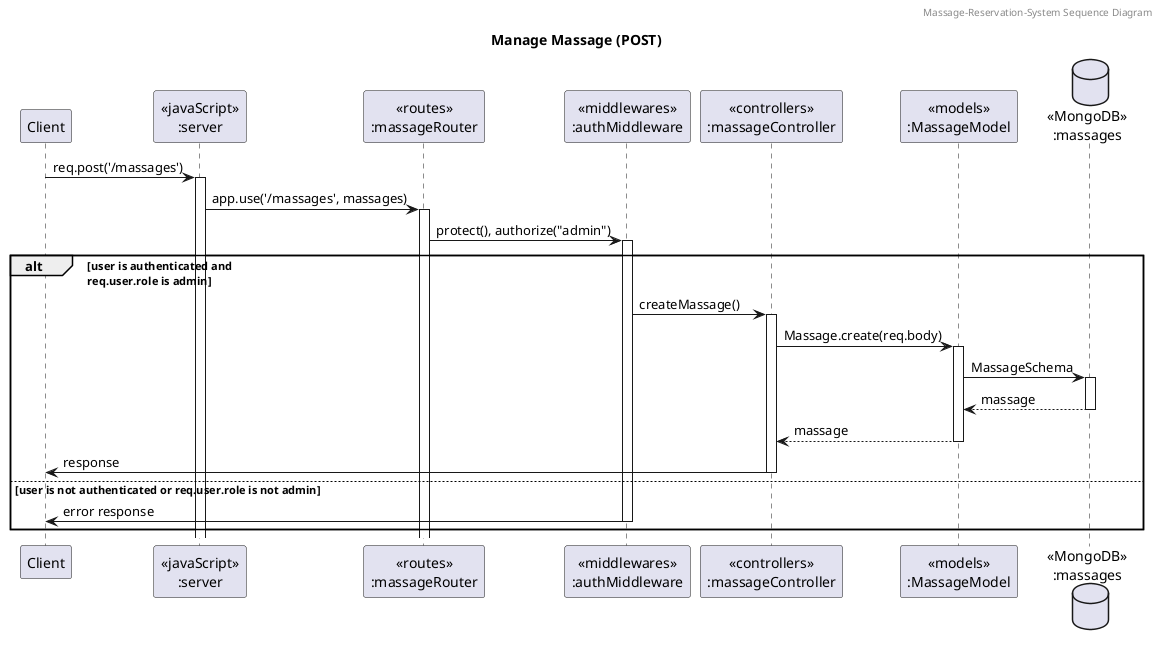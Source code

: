 @startuml Manage Massage (POST)

header Massage-Reservation-System Sequence Diagram
title "Manage Massage (POST)"

participant "Client" as client
participant "<<javaScript>>\n:server" as server
participant "<<routes>>\n:massageRouter" as massageRouter
participant "<<middlewares>>\n:authMiddleware" as authMiddleware
participant "<<controllers>>\n:massageController" as massageController
participant "<<models>>\n:MassageModel" as massageModel
database "<<MongoDB>>\n:massages" as massageDatabase

client -> server ++: req.post('/massages')
server -> massageRouter ++: app.use('/massages', massages)
massageRouter -> authMiddleware ++: protect(), authorize("admin")
alt user is authenticated and\nreq.user.role is admin
    authMiddleware -> massageController ++: createMassage()
    massageController -> massageModel ++: Massage.create(req.body)
    massageModel -> massageDatabase ++: MassageSchema
    massageDatabase --> massageModel --: massage
    massageController <-- massageModel --: massage
    massageController -> client --: response
else user is not authenticated or req.user.role is not admin
    authMiddleware -> client --: error response
end

@enduml